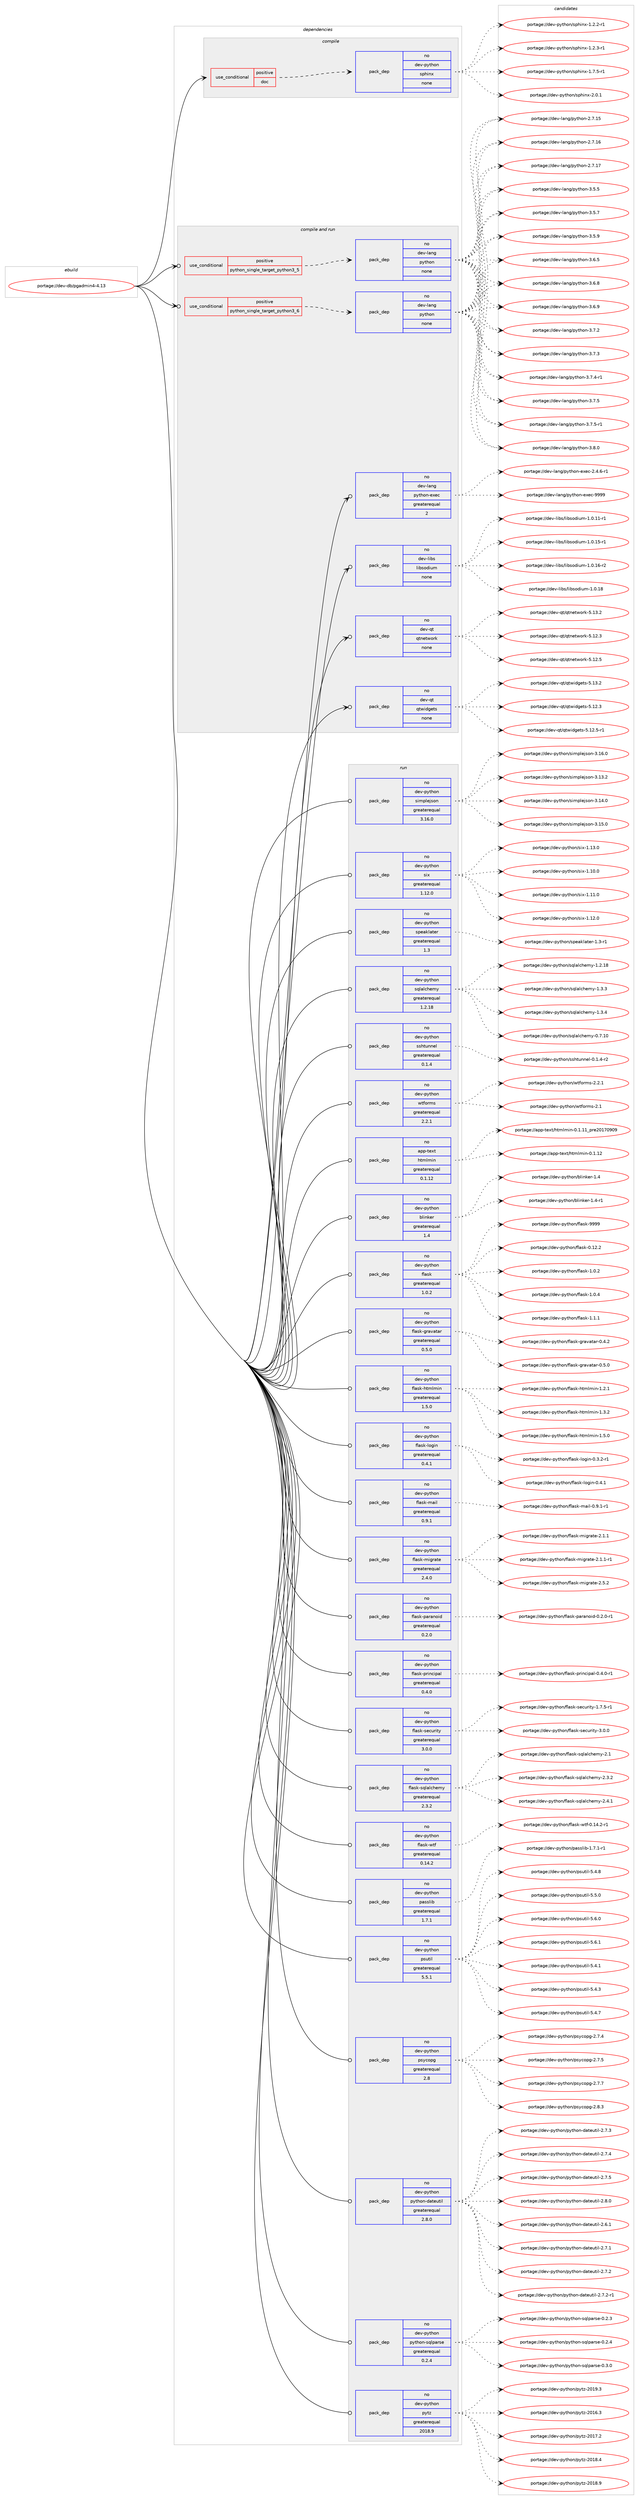 digraph prolog {

# *************
# Graph options
# *************

newrank=true;
concentrate=true;
compound=true;
graph [rankdir=LR,fontname=Helvetica,fontsize=10,ranksep=1.5];#, ranksep=2.5, nodesep=0.2];
edge  [arrowhead=vee];
node  [fontname=Helvetica,fontsize=10];

# **********
# The ebuild
# **********

subgraph cluster_leftcol {
color=gray;
rank=same;
label=<<i>ebuild</i>>;
id [label="portage://dev-db/pgadmin4-4.13", color=red, width=4, href="../dev-db/pgadmin4-4.13.svg"];
}

# ****************
# The dependencies
# ****************

subgraph cluster_midcol {
color=gray;
label=<<i>dependencies</i>>;
subgraph cluster_compile {
fillcolor="#eeeeee";
style=filled;
label=<<i>compile</i>>;
subgraph cond12739 {
dependency56355 [label=<<TABLE BORDER="0" CELLBORDER="1" CELLSPACING="0" CELLPADDING="4"><TR><TD ROWSPAN="3" CELLPADDING="10">use_conditional</TD></TR><TR><TD>positive</TD></TR><TR><TD>doc</TD></TR></TABLE>>, shape=none, color=red];
subgraph pack42358 {
dependency56356 [label=<<TABLE BORDER="0" CELLBORDER="1" CELLSPACING="0" CELLPADDING="4" WIDTH="220"><TR><TD ROWSPAN="6" CELLPADDING="30">pack_dep</TD></TR><TR><TD WIDTH="110">no</TD></TR><TR><TD>dev-python</TD></TR><TR><TD>sphinx</TD></TR><TR><TD>none</TD></TR><TR><TD></TD></TR></TABLE>>, shape=none, color=blue];
}
dependency56355:e -> dependency56356:w [weight=20,style="dashed",arrowhead="vee"];
}
id:e -> dependency56355:w [weight=20,style="solid",arrowhead="vee"];
}
subgraph cluster_compileandrun {
fillcolor="#eeeeee";
style=filled;
label=<<i>compile and run</i>>;
subgraph cond12740 {
dependency56357 [label=<<TABLE BORDER="0" CELLBORDER="1" CELLSPACING="0" CELLPADDING="4"><TR><TD ROWSPAN="3" CELLPADDING="10">use_conditional</TD></TR><TR><TD>positive</TD></TR><TR><TD>python_single_target_python3_5</TD></TR></TABLE>>, shape=none, color=red];
subgraph pack42359 {
dependency56358 [label=<<TABLE BORDER="0" CELLBORDER="1" CELLSPACING="0" CELLPADDING="4" WIDTH="220"><TR><TD ROWSPAN="6" CELLPADDING="30">pack_dep</TD></TR><TR><TD WIDTH="110">no</TD></TR><TR><TD>dev-lang</TD></TR><TR><TD>python</TD></TR><TR><TD>none</TD></TR><TR><TD></TD></TR></TABLE>>, shape=none, color=blue];
}
dependency56357:e -> dependency56358:w [weight=20,style="dashed",arrowhead="vee"];
}
id:e -> dependency56357:w [weight=20,style="solid",arrowhead="odotvee"];
subgraph cond12741 {
dependency56359 [label=<<TABLE BORDER="0" CELLBORDER="1" CELLSPACING="0" CELLPADDING="4"><TR><TD ROWSPAN="3" CELLPADDING="10">use_conditional</TD></TR><TR><TD>positive</TD></TR><TR><TD>python_single_target_python3_6</TD></TR></TABLE>>, shape=none, color=red];
subgraph pack42360 {
dependency56360 [label=<<TABLE BORDER="0" CELLBORDER="1" CELLSPACING="0" CELLPADDING="4" WIDTH="220"><TR><TD ROWSPAN="6" CELLPADDING="30">pack_dep</TD></TR><TR><TD WIDTH="110">no</TD></TR><TR><TD>dev-lang</TD></TR><TR><TD>python</TD></TR><TR><TD>none</TD></TR><TR><TD></TD></TR></TABLE>>, shape=none, color=blue];
}
dependency56359:e -> dependency56360:w [weight=20,style="dashed",arrowhead="vee"];
}
id:e -> dependency56359:w [weight=20,style="solid",arrowhead="odotvee"];
subgraph pack42361 {
dependency56361 [label=<<TABLE BORDER="0" CELLBORDER="1" CELLSPACING="0" CELLPADDING="4" WIDTH="220"><TR><TD ROWSPAN="6" CELLPADDING="30">pack_dep</TD></TR><TR><TD WIDTH="110">no</TD></TR><TR><TD>dev-lang</TD></TR><TR><TD>python-exec</TD></TR><TR><TD>greaterequal</TD></TR><TR><TD>2</TD></TR></TABLE>>, shape=none, color=blue];
}
id:e -> dependency56361:w [weight=20,style="solid",arrowhead="odotvee"];
subgraph pack42362 {
dependency56362 [label=<<TABLE BORDER="0" CELLBORDER="1" CELLSPACING="0" CELLPADDING="4" WIDTH="220"><TR><TD ROWSPAN="6" CELLPADDING="30">pack_dep</TD></TR><TR><TD WIDTH="110">no</TD></TR><TR><TD>dev-libs</TD></TR><TR><TD>libsodium</TD></TR><TR><TD>none</TD></TR><TR><TD></TD></TR></TABLE>>, shape=none, color=blue];
}
id:e -> dependency56362:w [weight=20,style="solid",arrowhead="odotvee"];
subgraph pack42363 {
dependency56363 [label=<<TABLE BORDER="0" CELLBORDER="1" CELLSPACING="0" CELLPADDING="4" WIDTH="220"><TR><TD ROWSPAN="6" CELLPADDING="30">pack_dep</TD></TR><TR><TD WIDTH="110">no</TD></TR><TR><TD>dev-qt</TD></TR><TR><TD>qtnetwork</TD></TR><TR><TD>none</TD></TR><TR><TD></TD></TR></TABLE>>, shape=none, color=blue];
}
id:e -> dependency56363:w [weight=20,style="solid",arrowhead="odotvee"];
subgraph pack42364 {
dependency56364 [label=<<TABLE BORDER="0" CELLBORDER="1" CELLSPACING="0" CELLPADDING="4" WIDTH="220"><TR><TD ROWSPAN="6" CELLPADDING="30">pack_dep</TD></TR><TR><TD WIDTH="110">no</TD></TR><TR><TD>dev-qt</TD></TR><TR><TD>qtwidgets</TD></TR><TR><TD>none</TD></TR><TR><TD></TD></TR></TABLE>>, shape=none, color=blue];
}
id:e -> dependency56364:w [weight=20,style="solid",arrowhead="odotvee"];
}
subgraph cluster_run {
fillcolor="#eeeeee";
style=filled;
label=<<i>run</i>>;
subgraph pack42365 {
dependency56365 [label=<<TABLE BORDER="0" CELLBORDER="1" CELLSPACING="0" CELLPADDING="4" WIDTH="220"><TR><TD ROWSPAN="6" CELLPADDING="30">pack_dep</TD></TR><TR><TD WIDTH="110">no</TD></TR><TR><TD>app-text</TD></TR><TR><TD>htmlmin</TD></TR><TR><TD>greaterequal</TD></TR><TR><TD>0.1.12</TD></TR></TABLE>>, shape=none, color=blue];
}
id:e -> dependency56365:w [weight=20,style="solid",arrowhead="odot"];
subgraph pack42366 {
dependency56366 [label=<<TABLE BORDER="0" CELLBORDER="1" CELLSPACING="0" CELLPADDING="4" WIDTH="220"><TR><TD ROWSPAN="6" CELLPADDING="30">pack_dep</TD></TR><TR><TD WIDTH="110">no</TD></TR><TR><TD>dev-python</TD></TR><TR><TD>blinker</TD></TR><TR><TD>greaterequal</TD></TR><TR><TD>1.4</TD></TR></TABLE>>, shape=none, color=blue];
}
id:e -> dependency56366:w [weight=20,style="solid",arrowhead="odot"];
subgraph pack42367 {
dependency56367 [label=<<TABLE BORDER="0" CELLBORDER="1" CELLSPACING="0" CELLPADDING="4" WIDTH="220"><TR><TD ROWSPAN="6" CELLPADDING="30">pack_dep</TD></TR><TR><TD WIDTH="110">no</TD></TR><TR><TD>dev-python</TD></TR><TR><TD>flask</TD></TR><TR><TD>greaterequal</TD></TR><TR><TD>1.0.2</TD></TR></TABLE>>, shape=none, color=blue];
}
id:e -> dependency56367:w [weight=20,style="solid",arrowhead="odot"];
subgraph pack42368 {
dependency56368 [label=<<TABLE BORDER="0" CELLBORDER="1" CELLSPACING="0" CELLPADDING="4" WIDTH="220"><TR><TD ROWSPAN="6" CELLPADDING="30">pack_dep</TD></TR><TR><TD WIDTH="110">no</TD></TR><TR><TD>dev-python</TD></TR><TR><TD>flask-gravatar</TD></TR><TR><TD>greaterequal</TD></TR><TR><TD>0.5.0</TD></TR></TABLE>>, shape=none, color=blue];
}
id:e -> dependency56368:w [weight=20,style="solid",arrowhead="odot"];
subgraph pack42369 {
dependency56369 [label=<<TABLE BORDER="0" CELLBORDER="1" CELLSPACING="0" CELLPADDING="4" WIDTH="220"><TR><TD ROWSPAN="6" CELLPADDING="30">pack_dep</TD></TR><TR><TD WIDTH="110">no</TD></TR><TR><TD>dev-python</TD></TR><TR><TD>flask-htmlmin</TD></TR><TR><TD>greaterequal</TD></TR><TR><TD>1.5.0</TD></TR></TABLE>>, shape=none, color=blue];
}
id:e -> dependency56369:w [weight=20,style="solid",arrowhead="odot"];
subgraph pack42370 {
dependency56370 [label=<<TABLE BORDER="0" CELLBORDER="1" CELLSPACING="0" CELLPADDING="4" WIDTH="220"><TR><TD ROWSPAN="6" CELLPADDING="30">pack_dep</TD></TR><TR><TD WIDTH="110">no</TD></TR><TR><TD>dev-python</TD></TR><TR><TD>flask-login</TD></TR><TR><TD>greaterequal</TD></TR><TR><TD>0.4.1</TD></TR></TABLE>>, shape=none, color=blue];
}
id:e -> dependency56370:w [weight=20,style="solid",arrowhead="odot"];
subgraph pack42371 {
dependency56371 [label=<<TABLE BORDER="0" CELLBORDER="1" CELLSPACING="0" CELLPADDING="4" WIDTH="220"><TR><TD ROWSPAN="6" CELLPADDING="30">pack_dep</TD></TR><TR><TD WIDTH="110">no</TD></TR><TR><TD>dev-python</TD></TR><TR><TD>flask-mail</TD></TR><TR><TD>greaterequal</TD></TR><TR><TD>0.9.1</TD></TR></TABLE>>, shape=none, color=blue];
}
id:e -> dependency56371:w [weight=20,style="solid",arrowhead="odot"];
subgraph pack42372 {
dependency56372 [label=<<TABLE BORDER="0" CELLBORDER="1" CELLSPACING="0" CELLPADDING="4" WIDTH="220"><TR><TD ROWSPAN="6" CELLPADDING="30">pack_dep</TD></TR><TR><TD WIDTH="110">no</TD></TR><TR><TD>dev-python</TD></TR><TR><TD>flask-migrate</TD></TR><TR><TD>greaterequal</TD></TR><TR><TD>2.4.0</TD></TR></TABLE>>, shape=none, color=blue];
}
id:e -> dependency56372:w [weight=20,style="solid",arrowhead="odot"];
subgraph pack42373 {
dependency56373 [label=<<TABLE BORDER="0" CELLBORDER="1" CELLSPACING="0" CELLPADDING="4" WIDTH="220"><TR><TD ROWSPAN="6" CELLPADDING="30">pack_dep</TD></TR><TR><TD WIDTH="110">no</TD></TR><TR><TD>dev-python</TD></TR><TR><TD>flask-paranoid</TD></TR><TR><TD>greaterequal</TD></TR><TR><TD>0.2.0</TD></TR></TABLE>>, shape=none, color=blue];
}
id:e -> dependency56373:w [weight=20,style="solid",arrowhead="odot"];
subgraph pack42374 {
dependency56374 [label=<<TABLE BORDER="0" CELLBORDER="1" CELLSPACING="0" CELLPADDING="4" WIDTH="220"><TR><TD ROWSPAN="6" CELLPADDING="30">pack_dep</TD></TR><TR><TD WIDTH="110">no</TD></TR><TR><TD>dev-python</TD></TR><TR><TD>flask-principal</TD></TR><TR><TD>greaterequal</TD></TR><TR><TD>0.4.0</TD></TR></TABLE>>, shape=none, color=blue];
}
id:e -> dependency56374:w [weight=20,style="solid",arrowhead="odot"];
subgraph pack42375 {
dependency56375 [label=<<TABLE BORDER="0" CELLBORDER="1" CELLSPACING="0" CELLPADDING="4" WIDTH="220"><TR><TD ROWSPAN="6" CELLPADDING="30">pack_dep</TD></TR><TR><TD WIDTH="110">no</TD></TR><TR><TD>dev-python</TD></TR><TR><TD>flask-security</TD></TR><TR><TD>greaterequal</TD></TR><TR><TD>3.0.0</TD></TR></TABLE>>, shape=none, color=blue];
}
id:e -> dependency56375:w [weight=20,style="solid",arrowhead="odot"];
subgraph pack42376 {
dependency56376 [label=<<TABLE BORDER="0" CELLBORDER="1" CELLSPACING="0" CELLPADDING="4" WIDTH="220"><TR><TD ROWSPAN="6" CELLPADDING="30">pack_dep</TD></TR><TR><TD WIDTH="110">no</TD></TR><TR><TD>dev-python</TD></TR><TR><TD>flask-sqlalchemy</TD></TR><TR><TD>greaterequal</TD></TR><TR><TD>2.3.2</TD></TR></TABLE>>, shape=none, color=blue];
}
id:e -> dependency56376:w [weight=20,style="solid",arrowhead="odot"];
subgraph pack42377 {
dependency56377 [label=<<TABLE BORDER="0" CELLBORDER="1" CELLSPACING="0" CELLPADDING="4" WIDTH="220"><TR><TD ROWSPAN="6" CELLPADDING="30">pack_dep</TD></TR><TR><TD WIDTH="110">no</TD></TR><TR><TD>dev-python</TD></TR><TR><TD>flask-wtf</TD></TR><TR><TD>greaterequal</TD></TR><TR><TD>0.14.2</TD></TR></TABLE>>, shape=none, color=blue];
}
id:e -> dependency56377:w [weight=20,style="solid",arrowhead="odot"];
subgraph pack42378 {
dependency56378 [label=<<TABLE BORDER="0" CELLBORDER="1" CELLSPACING="0" CELLPADDING="4" WIDTH="220"><TR><TD ROWSPAN="6" CELLPADDING="30">pack_dep</TD></TR><TR><TD WIDTH="110">no</TD></TR><TR><TD>dev-python</TD></TR><TR><TD>passlib</TD></TR><TR><TD>greaterequal</TD></TR><TR><TD>1.7.1</TD></TR></TABLE>>, shape=none, color=blue];
}
id:e -> dependency56378:w [weight=20,style="solid",arrowhead="odot"];
subgraph pack42379 {
dependency56379 [label=<<TABLE BORDER="0" CELLBORDER="1" CELLSPACING="0" CELLPADDING="4" WIDTH="220"><TR><TD ROWSPAN="6" CELLPADDING="30">pack_dep</TD></TR><TR><TD WIDTH="110">no</TD></TR><TR><TD>dev-python</TD></TR><TR><TD>psutil</TD></TR><TR><TD>greaterequal</TD></TR><TR><TD>5.5.1</TD></TR></TABLE>>, shape=none, color=blue];
}
id:e -> dependency56379:w [weight=20,style="solid",arrowhead="odot"];
subgraph pack42380 {
dependency56380 [label=<<TABLE BORDER="0" CELLBORDER="1" CELLSPACING="0" CELLPADDING="4" WIDTH="220"><TR><TD ROWSPAN="6" CELLPADDING="30">pack_dep</TD></TR><TR><TD WIDTH="110">no</TD></TR><TR><TD>dev-python</TD></TR><TR><TD>psycopg</TD></TR><TR><TD>greaterequal</TD></TR><TR><TD>2.8</TD></TR></TABLE>>, shape=none, color=blue];
}
id:e -> dependency56380:w [weight=20,style="solid",arrowhead="odot"];
subgraph pack42381 {
dependency56381 [label=<<TABLE BORDER="0" CELLBORDER="1" CELLSPACING="0" CELLPADDING="4" WIDTH="220"><TR><TD ROWSPAN="6" CELLPADDING="30">pack_dep</TD></TR><TR><TD WIDTH="110">no</TD></TR><TR><TD>dev-python</TD></TR><TR><TD>python-dateutil</TD></TR><TR><TD>greaterequal</TD></TR><TR><TD>2.8.0</TD></TR></TABLE>>, shape=none, color=blue];
}
id:e -> dependency56381:w [weight=20,style="solid",arrowhead="odot"];
subgraph pack42382 {
dependency56382 [label=<<TABLE BORDER="0" CELLBORDER="1" CELLSPACING="0" CELLPADDING="4" WIDTH="220"><TR><TD ROWSPAN="6" CELLPADDING="30">pack_dep</TD></TR><TR><TD WIDTH="110">no</TD></TR><TR><TD>dev-python</TD></TR><TR><TD>python-sqlparse</TD></TR><TR><TD>greaterequal</TD></TR><TR><TD>0.2.4</TD></TR></TABLE>>, shape=none, color=blue];
}
id:e -> dependency56382:w [weight=20,style="solid",arrowhead="odot"];
subgraph pack42383 {
dependency56383 [label=<<TABLE BORDER="0" CELLBORDER="1" CELLSPACING="0" CELLPADDING="4" WIDTH="220"><TR><TD ROWSPAN="6" CELLPADDING="30">pack_dep</TD></TR><TR><TD WIDTH="110">no</TD></TR><TR><TD>dev-python</TD></TR><TR><TD>pytz</TD></TR><TR><TD>greaterequal</TD></TR><TR><TD>2018.9</TD></TR></TABLE>>, shape=none, color=blue];
}
id:e -> dependency56383:w [weight=20,style="solid",arrowhead="odot"];
subgraph pack42384 {
dependency56384 [label=<<TABLE BORDER="0" CELLBORDER="1" CELLSPACING="0" CELLPADDING="4" WIDTH="220"><TR><TD ROWSPAN="6" CELLPADDING="30">pack_dep</TD></TR><TR><TD WIDTH="110">no</TD></TR><TR><TD>dev-python</TD></TR><TR><TD>simplejson</TD></TR><TR><TD>greaterequal</TD></TR><TR><TD>3.16.0</TD></TR></TABLE>>, shape=none, color=blue];
}
id:e -> dependency56384:w [weight=20,style="solid",arrowhead="odot"];
subgraph pack42385 {
dependency56385 [label=<<TABLE BORDER="0" CELLBORDER="1" CELLSPACING="0" CELLPADDING="4" WIDTH="220"><TR><TD ROWSPAN="6" CELLPADDING="30">pack_dep</TD></TR><TR><TD WIDTH="110">no</TD></TR><TR><TD>dev-python</TD></TR><TR><TD>six</TD></TR><TR><TD>greaterequal</TD></TR><TR><TD>1.12.0</TD></TR></TABLE>>, shape=none, color=blue];
}
id:e -> dependency56385:w [weight=20,style="solid",arrowhead="odot"];
subgraph pack42386 {
dependency56386 [label=<<TABLE BORDER="0" CELLBORDER="1" CELLSPACING="0" CELLPADDING="4" WIDTH="220"><TR><TD ROWSPAN="6" CELLPADDING="30">pack_dep</TD></TR><TR><TD WIDTH="110">no</TD></TR><TR><TD>dev-python</TD></TR><TR><TD>speaklater</TD></TR><TR><TD>greaterequal</TD></TR><TR><TD>1.3</TD></TR></TABLE>>, shape=none, color=blue];
}
id:e -> dependency56386:w [weight=20,style="solid",arrowhead="odot"];
subgraph pack42387 {
dependency56387 [label=<<TABLE BORDER="0" CELLBORDER="1" CELLSPACING="0" CELLPADDING="4" WIDTH="220"><TR><TD ROWSPAN="6" CELLPADDING="30">pack_dep</TD></TR><TR><TD WIDTH="110">no</TD></TR><TR><TD>dev-python</TD></TR><TR><TD>sqlalchemy</TD></TR><TR><TD>greaterequal</TD></TR><TR><TD>1.2.18</TD></TR></TABLE>>, shape=none, color=blue];
}
id:e -> dependency56387:w [weight=20,style="solid",arrowhead="odot"];
subgraph pack42388 {
dependency56388 [label=<<TABLE BORDER="0" CELLBORDER="1" CELLSPACING="0" CELLPADDING="4" WIDTH="220"><TR><TD ROWSPAN="6" CELLPADDING="30">pack_dep</TD></TR><TR><TD WIDTH="110">no</TD></TR><TR><TD>dev-python</TD></TR><TR><TD>sshtunnel</TD></TR><TR><TD>greaterequal</TD></TR><TR><TD>0.1.4</TD></TR></TABLE>>, shape=none, color=blue];
}
id:e -> dependency56388:w [weight=20,style="solid",arrowhead="odot"];
subgraph pack42389 {
dependency56389 [label=<<TABLE BORDER="0" CELLBORDER="1" CELLSPACING="0" CELLPADDING="4" WIDTH="220"><TR><TD ROWSPAN="6" CELLPADDING="30">pack_dep</TD></TR><TR><TD WIDTH="110">no</TD></TR><TR><TD>dev-python</TD></TR><TR><TD>wtforms</TD></TR><TR><TD>greaterequal</TD></TR><TR><TD>2.2.1</TD></TR></TABLE>>, shape=none, color=blue];
}
id:e -> dependency56389:w [weight=20,style="solid",arrowhead="odot"];
}
}

# **************
# The candidates
# **************

subgraph cluster_choices {
rank=same;
color=gray;
label=<<i>candidates</i>>;

subgraph choice42358 {
color=black;
nodesep=1;
choiceportage10010111845112121116104111110471151121041051101204549465046504511449 [label="portage://dev-python/sphinx-1.2.2-r1", color=red, width=4,href="../dev-python/sphinx-1.2.2-r1.svg"];
choiceportage10010111845112121116104111110471151121041051101204549465046514511449 [label="portage://dev-python/sphinx-1.2.3-r1", color=red, width=4,href="../dev-python/sphinx-1.2.3-r1.svg"];
choiceportage10010111845112121116104111110471151121041051101204549465546534511449 [label="portage://dev-python/sphinx-1.7.5-r1", color=red, width=4,href="../dev-python/sphinx-1.7.5-r1.svg"];
choiceportage1001011184511212111610411111047115112104105110120455046484649 [label="portage://dev-python/sphinx-2.0.1", color=red, width=4,href="../dev-python/sphinx-2.0.1.svg"];
dependency56356:e -> choiceportage10010111845112121116104111110471151121041051101204549465046504511449:w [style=dotted,weight="100"];
dependency56356:e -> choiceportage10010111845112121116104111110471151121041051101204549465046514511449:w [style=dotted,weight="100"];
dependency56356:e -> choiceportage10010111845112121116104111110471151121041051101204549465546534511449:w [style=dotted,weight="100"];
dependency56356:e -> choiceportage1001011184511212111610411111047115112104105110120455046484649:w [style=dotted,weight="100"];
}
subgraph choice42359 {
color=black;
nodesep=1;
choiceportage10010111845108971101034711212111610411111045504655464953 [label="portage://dev-lang/python-2.7.15", color=red, width=4,href="../dev-lang/python-2.7.15.svg"];
choiceportage10010111845108971101034711212111610411111045504655464954 [label="portage://dev-lang/python-2.7.16", color=red, width=4,href="../dev-lang/python-2.7.16.svg"];
choiceportage10010111845108971101034711212111610411111045504655464955 [label="portage://dev-lang/python-2.7.17", color=red, width=4,href="../dev-lang/python-2.7.17.svg"];
choiceportage100101118451089711010347112121116104111110455146534653 [label="portage://dev-lang/python-3.5.5", color=red, width=4,href="../dev-lang/python-3.5.5.svg"];
choiceportage100101118451089711010347112121116104111110455146534655 [label="portage://dev-lang/python-3.5.7", color=red, width=4,href="../dev-lang/python-3.5.7.svg"];
choiceportage100101118451089711010347112121116104111110455146534657 [label="portage://dev-lang/python-3.5.9", color=red, width=4,href="../dev-lang/python-3.5.9.svg"];
choiceportage100101118451089711010347112121116104111110455146544653 [label="portage://dev-lang/python-3.6.5", color=red, width=4,href="../dev-lang/python-3.6.5.svg"];
choiceportage100101118451089711010347112121116104111110455146544656 [label="portage://dev-lang/python-3.6.8", color=red, width=4,href="../dev-lang/python-3.6.8.svg"];
choiceportage100101118451089711010347112121116104111110455146544657 [label="portage://dev-lang/python-3.6.9", color=red, width=4,href="../dev-lang/python-3.6.9.svg"];
choiceportage100101118451089711010347112121116104111110455146554650 [label="portage://dev-lang/python-3.7.2", color=red, width=4,href="../dev-lang/python-3.7.2.svg"];
choiceportage100101118451089711010347112121116104111110455146554651 [label="portage://dev-lang/python-3.7.3", color=red, width=4,href="../dev-lang/python-3.7.3.svg"];
choiceportage1001011184510897110103471121211161041111104551465546524511449 [label="portage://dev-lang/python-3.7.4-r1", color=red, width=4,href="../dev-lang/python-3.7.4-r1.svg"];
choiceportage100101118451089711010347112121116104111110455146554653 [label="portage://dev-lang/python-3.7.5", color=red, width=4,href="../dev-lang/python-3.7.5.svg"];
choiceportage1001011184510897110103471121211161041111104551465546534511449 [label="portage://dev-lang/python-3.7.5-r1", color=red, width=4,href="../dev-lang/python-3.7.5-r1.svg"];
choiceportage100101118451089711010347112121116104111110455146564648 [label="portage://dev-lang/python-3.8.0", color=red, width=4,href="../dev-lang/python-3.8.0.svg"];
dependency56358:e -> choiceportage10010111845108971101034711212111610411111045504655464953:w [style=dotted,weight="100"];
dependency56358:e -> choiceportage10010111845108971101034711212111610411111045504655464954:w [style=dotted,weight="100"];
dependency56358:e -> choiceportage10010111845108971101034711212111610411111045504655464955:w [style=dotted,weight="100"];
dependency56358:e -> choiceportage100101118451089711010347112121116104111110455146534653:w [style=dotted,weight="100"];
dependency56358:e -> choiceportage100101118451089711010347112121116104111110455146534655:w [style=dotted,weight="100"];
dependency56358:e -> choiceportage100101118451089711010347112121116104111110455146534657:w [style=dotted,weight="100"];
dependency56358:e -> choiceportage100101118451089711010347112121116104111110455146544653:w [style=dotted,weight="100"];
dependency56358:e -> choiceportage100101118451089711010347112121116104111110455146544656:w [style=dotted,weight="100"];
dependency56358:e -> choiceportage100101118451089711010347112121116104111110455146544657:w [style=dotted,weight="100"];
dependency56358:e -> choiceportage100101118451089711010347112121116104111110455146554650:w [style=dotted,weight="100"];
dependency56358:e -> choiceportage100101118451089711010347112121116104111110455146554651:w [style=dotted,weight="100"];
dependency56358:e -> choiceportage1001011184510897110103471121211161041111104551465546524511449:w [style=dotted,weight="100"];
dependency56358:e -> choiceportage100101118451089711010347112121116104111110455146554653:w [style=dotted,weight="100"];
dependency56358:e -> choiceportage1001011184510897110103471121211161041111104551465546534511449:w [style=dotted,weight="100"];
dependency56358:e -> choiceportage100101118451089711010347112121116104111110455146564648:w [style=dotted,weight="100"];
}
subgraph choice42360 {
color=black;
nodesep=1;
choiceportage10010111845108971101034711212111610411111045504655464953 [label="portage://dev-lang/python-2.7.15", color=red, width=4,href="../dev-lang/python-2.7.15.svg"];
choiceportage10010111845108971101034711212111610411111045504655464954 [label="portage://dev-lang/python-2.7.16", color=red, width=4,href="../dev-lang/python-2.7.16.svg"];
choiceportage10010111845108971101034711212111610411111045504655464955 [label="portage://dev-lang/python-2.7.17", color=red, width=4,href="../dev-lang/python-2.7.17.svg"];
choiceportage100101118451089711010347112121116104111110455146534653 [label="portage://dev-lang/python-3.5.5", color=red, width=4,href="../dev-lang/python-3.5.5.svg"];
choiceportage100101118451089711010347112121116104111110455146534655 [label="portage://dev-lang/python-3.5.7", color=red, width=4,href="../dev-lang/python-3.5.7.svg"];
choiceportage100101118451089711010347112121116104111110455146534657 [label="portage://dev-lang/python-3.5.9", color=red, width=4,href="../dev-lang/python-3.5.9.svg"];
choiceportage100101118451089711010347112121116104111110455146544653 [label="portage://dev-lang/python-3.6.5", color=red, width=4,href="../dev-lang/python-3.6.5.svg"];
choiceportage100101118451089711010347112121116104111110455146544656 [label="portage://dev-lang/python-3.6.8", color=red, width=4,href="../dev-lang/python-3.6.8.svg"];
choiceportage100101118451089711010347112121116104111110455146544657 [label="portage://dev-lang/python-3.6.9", color=red, width=4,href="../dev-lang/python-3.6.9.svg"];
choiceportage100101118451089711010347112121116104111110455146554650 [label="portage://dev-lang/python-3.7.2", color=red, width=4,href="../dev-lang/python-3.7.2.svg"];
choiceportage100101118451089711010347112121116104111110455146554651 [label="portage://dev-lang/python-3.7.3", color=red, width=4,href="../dev-lang/python-3.7.3.svg"];
choiceportage1001011184510897110103471121211161041111104551465546524511449 [label="portage://dev-lang/python-3.7.4-r1", color=red, width=4,href="../dev-lang/python-3.7.4-r1.svg"];
choiceportage100101118451089711010347112121116104111110455146554653 [label="portage://dev-lang/python-3.7.5", color=red, width=4,href="../dev-lang/python-3.7.5.svg"];
choiceportage1001011184510897110103471121211161041111104551465546534511449 [label="portage://dev-lang/python-3.7.5-r1", color=red, width=4,href="../dev-lang/python-3.7.5-r1.svg"];
choiceportage100101118451089711010347112121116104111110455146564648 [label="portage://dev-lang/python-3.8.0", color=red, width=4,href="../dev-lang/python-3.8.0.svg"];
dependency56360:e -> choiceportage10010111845108971101034711212111610411111045504655464953:w [style=dotted,weight="100"];
dependency56360:e -> choiceportage10010111845108971101034711212111610411111045504655464954:w [style=dotted,weight="100"];
dependency56360:e -> choiceportage10010111845108971101034711212111610411111045504655464955:w [style=dotted,weight="100"];
dependency56360:e -> choiceportage100101118451089711010347112121116104111110455146534653:w [style=dotted,weight="100"];
dependency56360:e -> choiceportage100101118451089711010347112121116104111110455146534655:w [style=dotted,weight="100"];
dependency56360:e -> choiceportage100101118451089711010347112121116104111110455146534657:w [style=dotted,weight="100"];
dependency56360:e -> choiceportage100101118451089711010347112121116104111110455146544653:w [style=dotted,weight="100"];
dependency56360:e -> choiceportage100101118451089711010347112121116104111110455146544656:w [style=dotted,weight="100"];
dependency56360:e -> choiceportage100101118451089711010347112121116104111110455146544657:w [style=dotted,weight="100"];
dependency56360:e -> choiceportage100101118451089711010347112121116104111110455146554650:w [style=dotted,weight="100"];
dependency56360:e -> choiceportage100101118451089711010347112121116104111110455146554651:w [style=dotted,weight="100"];
dependency56360:e -> choiceportage1001011184510897110103471121211161041111104551465546524511449:w [style=dotted,weight="100"];
dependency56360:e -> choiceportage100101118451089711010347112121116104111110455146554653:w [style=dotted,weight="100"];
dependency56360:e -> choiceportage1001011184510897110103471121211161041111104551465546534511449:w [style=dotted,weight="100"];
dependency56360:e -> choiceportage100101118451089711010347112121116104111110455146564648:w [style=dotted,weight="100"];
}
subgraph choice42361 {
color=black;
nodesep=1;
choiceportage10010111845108971101034711212111610411111045101120101994550465246544511449 [label="portage://dev-lang/python-exec-2.4.6-r1", color=red, width=4,href="../dev-lang/python-exec-2.4.6-r1.svg"];
choiceportage10010111845108971101034711212111610411111045101120101994557575757 [label="portage://dev-lang/python-exec-9999", color=red, width=4,href="../dev-lang/python-exec-9999.svg"];
dependency56361:e -> choiceportage10010111845108971101034711212111610411111045101120101994550465246544511449:w [style=dotted,weight="100"];
dependency56361:e -> choiceportage10010111845108971101034711212111610411111045101120101994557575757:w [style=dotted,weight="100"];
}
subgraph choice42362 {
color=black;
nodesep=1;
choiceportage10010111845108105981154710810598115111100105117109454946484649494511449 [label="portage://dev-libs/libsodium-1.0.11-r1", color=red, width=4,href="../dev-libs/libsodium-1.0.11-r1.svg"];
choiceportage10010111845108105981154710810598115111100105117109454946484649534511449 [label="portage://dev-libs/libsodium-1.0.15-r1", color=red, width=4,href="../dev-libs/libsodium-1.0.15-r1.svg"];
choiceportage10010111845108105981154710810598115111100105117109454946484649544511450 [label="portage://dev-libs/libsodium-1.0.16-r2", color=red, width=4,href="../dev-libs/libsodium-1.0.16-r2.svg"];
choiceportage1001011184510810598115471081059811511110010511710945494648464956 [label="portage://dev-libs/libsodium-1.0.18", color=red, width=4,href="../dev-libs/libsodium-1.0.18.svg"];
dependency56362:e -> choiceportage10010111845108105981154710810598115111100105117109454946484649494511449:w [style=dotted,weight="100"];
dependency56362:e -> choiceportage10010111845108105981154710810598115111100105117109454946484649534511449:w [style=dotted,weight="100"];
dependency56362:e -> choiceportage10010111845108105981154710810598115111100105117109454946484649544511450:w [style=dotted,weight="100"];
dependency56362:e -> choiceportage1001011184510810598115471081059811511110010511710945494648464956:w [style=dotted,weight="100"];
}
subgraph choice42363 {
color=black;
nodesep=1;
choiceportage100101118451131164711311611010111611911111410745534649504651 [label="portage://dev-qt/qtnetwork-5.12.3", color=red, width=4,href="../dev-qt/qtnetwork-5.12.3.svg"];
choiceportage100101118451131164711311611010111611911111410745534649504653 [label="portage://dev-qt/qtnetwork-5.12.5", color=red, width=4,href="../dev-qt/qtnetwork-5.12.5.svg"];
choiceportage100101118451131164711311611010111611911111410745534649514650 [label="portage://dev-qt/qtnetwork-5.13.2", color=red, width=4,href="../dev-qt/qtnetwork-5.13.2.svg"];
dependency56363:e -> choiceportage100101118451131164711311611010111611911111410745534649504651:w [style=dotted,weight="100"];
dependency56363:e -> choiceportage100101118451131164711311611010111611911111410745534649504653:w [style=dotted,weight="100"];
dependency56363:e -> choiceportage100101118451131164711311611010111611911111410745534649514650:w [style=dotted,weight="100"];
}
subgraph choice42364 {
color=black;
nodesep=1;
choiceportage100101118451131164711311611910510010310111611545534649504651 [label="portage://dev-qt/qtwidgets-5.12.3", color=red, width=4,href="../dev-qt/qtwidgets-5.12.3.svg"];
choiceportage1001011184511311647113116119105100103101116115455346495046534511449 [label="portage://dev-qt/qtwidgets-5.12.5-r1", color=red, width=4,href="../dev-qt/qtwidgets-5.12.5-r1.svg"];
choiceportage100101118451131164711311611910510010310111611545534649514650 [label="portage://dev-qt/qtwidgets-5.13.2", color=red, width=4,href="../dev-qt/qtwidgets-5.13.2.svg"];
dependency56364:e -> choiceportage100101118451131164711311611910510010310111611545534649504651:w [style=dotted,weight="100"];
dependency56364:e -> choiceportage1001011184511311647113116119105100103101116115455346495046534511449:w [style=dotted,weight="100"];
dependency56364:e -> choiceportage100101118451131164711311611910510010310111611545534649514650:w [style=dotted,weight="100"];
}
subgraph choice42365 {
color=black;
nodesep=1;
choiceportage97112112451161011201164710411610910810910511045484649464949951121141015048495548574857 [label="portage://app-text/htmlmin-0.1.11_pre20170909", color=red, width=4,href="../app-text/htmlmin-0.1.11_pre20170909.svg"];
choiceportage97112112451161011201164710411610910810910511045484649464950 [label="portage://app-text/htmlmin-0.1.12", color=red, width=4,href="../app-text/htmlmin-0.1.12.svg"];
dependency56365:e -> choiceportage97112112451161011201164710411610910810910511045484649464949951121141015048495548574857:w [style=dotted,weight="100"];
dependency56365:e -> choiceportage97112112451161011201164710411610910810910511045484649464950:w [style=dotted,weight="100"];
}
subgraph choice42366 {
color=black;
nodesep=1;
choiceportage10010111845112121116104111110479810810511010710111445494652 [label="portage://dev-python/blinker-1.4", color=red, width=4,href="../dev-python/blinker-1.4.svg"];
choiceportage100101118451121211161041111104798108105110107101114454946524511449 [label="portage://dev-python/blinker-1.4-r1", color=red, width=4,href="../dev-python/blinker-1.4-r1.svg"];
dependency56366:e -> choiceportage10010111845112121116104111110479810810511010710111445494652:w [style=dotted,weight="100"];
dependency56366:e -> choiceportage100101118451121211161041111104798108105110107101114454946524511449:w [style=dotted,weight="100"];
}
subgraph choice42367 {
color=black;
nodesep=1;
choiceportage10010111845112121116104111110471021089711510745484649504650 [label="portage://dev-python/flask-0.12.2", color=red, width=4,href="../dev-python/flask-0.12.2.svg"];
choiceportage100101118451121211161041111104710210897115107454946484650 [label="portage://dev-python/flask-1.0.2", color=red, width=4,href="../dev-python/flask-1.0.2.svg"];
choiceportage100101118451121211161041111104710210897115107454946484652 [label="portage://dev-python/flask-1.0.4", color=red, width=4,href="../dev-python/flask-1.0.4.svg"];
choiceportage100101118451121211161041111104710210897115107454946494649 [label="portage://dev-python/flask-1.1.1", color=red, width=4,href="../dev-python/flask-1.1.1.svg"];
choiceportage1001011184511212111610411111047102108971151074557575757 [label="portage://dev-python/flask-9999", color=red, width=4,href="../dev-python/flask-9999.svg"];
dependency56367:e -> choiceportage10010111845112121116104111110471021089711510745484649504650:w [style=dotted,weight="100"];
dependency56367:e -> choiceportage100101118451121211161041111104710210897115107454946484650:w [style=dotted,weight="100"];
dependency56367:e -> choiceportage100101118451121211161041111104710210897115107454946484652:w [style=dotted,weight="100"];
dependency56367:e -> choiceportage100101118451121211161041111104710210897115107454946494649:w [style=dotted,weight="100"];
dependency56367:e -> choiceportage1001011184511212111610411111047102108971151074557575757:w [style=dotted,weight="100"];
}
subgraph choice42368 {
color=black;
nodesep=1;
choiceportage10010111845112121116104111110471021089711510745103114971189711697114454846524650 [label="portage://dev-python/flask-gravatar-0.4.2", color=red, width=4,href="../dev-python/flask-gravatar-0.4.2.svg"];
choiceportage10010111845112121116104111110471021089711510745103114971189711697114454846534648 [label="portage://dev-python/flask-gravatar-0.5.0", color=red, width=4,href="../dev-python/flask-gravatar-0.5.0.svg"];
dependency56368:e -> choiceportage10010111845112121116104111110471021089711510745103114971189711697114454846524650:w [style=dotted,weight="100"];
dependency56368:e -> choiceportage10010111845112121116104111110471021089711510745103114971189711697114454846534648:w [style=dotted,weight="100"];
}
subgraph choice42369 {
color=black;
nodesep=1;
choiceportage10010111845112121116104111110471021089711510745104116109108109105110454946504649 [label="portage://dev-python/flask-htmlmin-1.2.1", color=red, width=4,href="../dev-python/flask-htmlmin-1.2.1.svg"];
choiceportage10010111845112121116104111110471021089711510745104116109108109105110454946514650 [label="portage://dev-python/flask-htmlmin-1.3.2", color=red, width=4,href="../dev-python/flask-htmlmin-1.3.2.svg"];
choiceportage10010111845112121116104111110471021089711510745104116109108109105110454946534648 [label="portage://dev-python/flask-htmlmin-1.5.0", color=red, width=4,href="../dev-python/flask-htmlmin-1.5.0.svg"];
dependency56369:e -> choiceportage10010111845112121116104111110471021089711510745104116109108109105110454946504649:w [style=dotted,weight="100"];
dependency56369:e -> choiceportage10010111845112121116104111110471021089711510745104116109108109105110454946514650:w [style=dotted,weight="100"];
dependency56369:e -> choiceportage10010111845112121116104111110471021089711510745104116109108109105110454946534648:w [style=dotted,weight="100"];
}
subgraph choice42370 {
color=black;
nodesep=1;
choiceportage100101118451121211161041111104710210897115107451081111031051104548465146504511449 [label="portage://dev-python/flask-login-0.3.2-r1", color=red, width=4,href="../dev-python/flask-login-0.3.2-r1.svg"];
choiceportage10010111845112121116104111110471021089711510745108111103105110454846524649 [label="portage://dev-python/flask-login-0.4.1", color=red, width=4,href="../dev-python/flask-login-0.4.1.svg"];
dependency56370:e -> choiceportage100101118451121211161041111104710210897115107451081111031051104548465146504511449:w [style=dotted,weight="100"];
dependency56370:e -> choiceportage10010111845112121116104111110471021089711510745108111103105110454846524649:w [style=dotted,weight="100"];
}
subgraph choice42371 {
color=black;
nodesep=1;
choiceportage10010111845112121116104111110471021089711510745109971051084548465746494511449 [label="portage://dev-python/flask-mail-0.9.1-r1", color=red, width=4,href="../dev-python/flask-mail-0.9.1-r1.svg"];
dependency56371:e -> choiceportage10010111845112121116104111110471021089711510745109971051084548465746494511449:w [style=dotted,weight="100"];
}
subgraph choice42372 {
color=black;
nodesep=1;
choiceportage1001011184511212111610411111047102108971151074510910510311497116101455046494649 [label="portage://dev-python/flask-migrate-2.1.1", color=red, width=4,href="../dev-python/flask-migrate-2.1.1.svg"];
choiceportage10010111845112121116104111110471021089711510745109105103114971161014550464946494511449 [label="portage://dev-python/flask-migrate-2.1.1-r1", color=red, width=4,href="../dev-python/flask-migrate-2.1.1-r1.svg"];
choiceportage1001011184511212111610411111047102108971151074510910510311497116101455046534650 [label="portage://dev-python/flask-migrate-2.5.2", color=red, width=4,href="../dev-python/flask-migrate-2.5.2.svg"];
dependency56372:e -> choiceportage1001011184511212111610411111047102108971151074510910510311497116101455046494649:w [style=dotted,weight="100"];
dependency56372:e -> choiceportage10010111845112121116104111110471021089711510745109105103114971161014550464946494511449:w [style=dotted,weight="100"];
dependency56372:e -> choiceportage1001011184511212111610411111047102108971151074510910510311497116101455046534650:w [style=dotted,weight="100"];
}
subgraph choice42373 {
color=black;
nodesep=1;
choiceportage1001011184511212111610411111047102108971151074511297114971101111051004548465046484511449 [label="portage://dev-python/flask-paranoid-0.2.0-r1", color=red, width=4,href="../dev-python/flask-paranoid-0.2.0-r1.svg"];
dependency56373:e -> choiceportage1001011184511212111610411111047102108971151074511297114971101111051004548465046484511449:w [style=dotted,weight="100"];
}
subgraph choice42374 {
color=black;
nodesep=1;
choiceportage1001011184511212111610411111047102108971151074511211410511099105112971084548465246484511449 [label="portage://dev-python/flask-principal-0.4.0-r1", color=red, width=4,href="../dev-python/flask-principal-0.4.0-r1.svg"];
dependency56374:e -> choiceportage1001011184511212111610411111047102108971151074511211410511099105112971084548465246484511449:w [style=dotted,weight="100"];
}
subgraph choice42375 {
color=black;
nodesep=1;
choiceportage10010111845112121116104111110471021089711510745115101991171141051161214549465546534511449 [label="portage://dev-python/flask-security-1.7.5-r1", color=red, width=4,href="../dev-python/flask-security-1.7.5-r1.svg"];
choiceportage1001011184511212111610411111047102108971151074511510199117114105116121455146484648 [label="portage://dev-python/flask-security-3.0.0", color=red, width=4,href="../dev-python/flask-security-3.0.0.svg"];
dependency56375:e -> choiceportage10010111845112121116104111110471021089711510745115101991171141051161214549465546534511449:w [style=dotted,weight="100"];
dependency56375:e -> choiceportage1001011184511212111610411111047102108971151074511510199117114105116121455146484648:w [style=dotted,weight="100"];
}
subgraph choice42376 {
color=black;
nodesep=1;
choiceportage10010111845112121116104111110471021089711510745115113108971089910410110912145504649 [label="portage://dev-python/flask-sqlalchemy-2.1", color=red, width=4,href="../dev-python/flask-sqlalchemy-2.1.svg"];
choiceportage100101118451121211161041111104710210897115107451151131089710899104101109121455046514650 [label="portage://dev-python/flask-sqlalchemy-2.3.2", color=red, width=4,href="../dev-python/flask-sqlalchemy-2.3.2.svg"];
choiceportage100101118451121211161041111104710210897115107451151131089710899104101109121455046524649 [label="portage://dev-python/flask-sqlalchemy-2.4.1", color=red, width=4,href="../dev-python/flask-sqlalchemy-2.4.1.svg"];
dependency56376:e -> choiceportage10010111845112121116104111110471021089711510745115113108971089910410110912145504649:w [style=dotted,weight="100"];
dependency56376:e -> choiceportage100101118451121211161041111104710210897115107451151131089710899104101109121455046514650:w [style=dotted,weight="100"];
dependency56376:e -> choiceportage100101118451121211161041111104710210897115107451151131089710899104101109121455046524649:w [style=dotted,weight="100"];
}
subgraph choice42377 {
color=black;
nodesep=1;
choiceportage10010111845112121116104111110471021089711510745119116102454846495246504511449 [label="portage://dev-python/flask-wtf-0.14.2-r1", color=red, width=4,href="../dev-python/flask-wtf-0.14.2-r1.svg"];
dependency56377:e -> choiceportage10010111845112121116104111110471021089711510745119116102454846495246504511449:w [style=dotted,weight="100"];
}
subgraph choice42378 {
color=black;
nodesep=1;
choiceportage100101118451121211161041111104711297115115108105984549465546494511449 [label="portage://dev-python/passlib-1.7.1-r1", color=red, width=4,href="../dev-python/passlib-1.7.1-r1.svg"];
dependency56378:e -> choiceportage100101118451121211161041111104711297115115108105984549465546494511449:w [style=dotted,weight="100"];
}
subgraph choice42379 {
color=black;
nodesep=1;
choiceportage1001011184511212111610411111047112115117116105108455346524649 [label="portage://dev-python/psutil-5.4.1", color=red, width=4,href="../dev-python/psutil-5.4.1.svg"];
choiceportage1001011184511212111610411111047112115117116105108455346524651 [label="portage://dev-python/psutil-5.4.3", color=red, width=4,href="../dev-python/psutil-5.4.3.svg"];
choiceportage1001011184511212111610411111047112115117116105108455346524655 [label="portage://dev-python/psutil-5.4.7", color=red, width=4,href="../dev-python/psutil-5.4.7.svg"];
choiceportage1001011184511212111610411111047112115117116105108455346524656 [label="portage://dev-python/psutil-5.4.8", color=red, width=4,href="../dev-python/psutil-5.4.8.svg"];
choiceportage1001011184511212111610411111047112115117116105108455346534648 [label="portage://dev-python/psutil-5.5.0", color=red, width=4,href="../dev-python/psutil-5.5.0.svg"];
choiceportage1001011184511212111610411111047112115117116105108455346544648 [label="portage://dev-python/psutil-5.6.0", color=red, width=4,href="../dev-python/psutil-5.6.0.svg"];
choiceportage1001011184511212111610411111047112115117116105108455346544649 [label="portage://dev-python/psutil-5.6.1", color=red, width=4,href="../dev-python/psutil-5.6.1.svg"];
dependency56379:e -> choiceportage1001011184511212111610411111047112115117116105108455346524649:w [style=dotted,weight="100"];
dependency56379:e -> choiceportage1001011184511212111610411111047112115117116105108455346524651:w [style=dotted,weight="100"];
dependency56379:e -> choiceportage1001011184511212111610411111047112115117116105108455346524655:w [style=dotted,weight="100"];
dependency56379:e -> choiceportage1001011184511212111610411111047112115117116105108455346524656:w [style=dotted,weight="100"];
dependency56379:e -> choiceportage1001011184511212111610411111047112115117116105108455346534648:w [style=dotted,weight="100"];
dependency56379:e -> choiceportage1001011184511212111610411111047112115117116105108455346544648:w [style=dotted,weight="100"];
dependency56379:e -> choiceportage1001011184511212111610411111047112115117116105108455346544649:w [style=dotted,weight="100"];
}
subgraph choice42380 {
color=black;
nodesep=1;
choiceportage100101118451121211161041111104711211512199111112103455046554652 [label="portage://dev-python/psycopg-2.7.4", color=red, width=4,href="../dev-python/psycopg-2.7.4.svg"];
choiceportage100101118451121211161041111104711211512199111112103455046554653 [label="portage://dev-python/psycopg-2.7.5", color=red, width=4,href="../dev-python/psycopg-2.7.5.svg"];
choiceportage100101118451121211161041111104711211512199111112103455046554655 [label="portage://dev-python/psycopg-2.7.7", color=red, width=4,href="../dev-python/psycopg-2.7.7.svg"];
choiceportage100101118451121211161041111104711211512199111112103455046564651 [label="portage://dev-python/psycopg-2.8.3", color=red, width=4,href="../dev-python/psycopg-2.8.3.svg"];
dependency56380:e -> choiceportage100101118451121211161041111104711211512199111112103455046554652:w [style=dotted,weight="100"];
dependency56380:e -> choiceportage100101118451121211161041111104711211512199111112103455046554653:w [style=dotted,weight="100"];
dependency56380:e -> choiceportage100101118451121211161041111104711211512199111112103455046554655:w [style=dotted,weight="100"];
dependency56380:e -> choiceportage100101118451121211161041111104711211512199111112103455046564651:w [style=dotted,weight="100"];
}
subgraph choice42381 {
color=black;
nodesep=1;
choiceportage10010111845112121116104111110471121211161041111104510097116101117116105108455046544649 [label="portage://dev-python/python-dateutil-2.6.1", color=red, width=4,href="../dev-python/python-dateutil-2.6.1.svg"];
choiceportage10010111845112121116104111110471121211161041111104510097116101117116105108455046554649 [label="portage://dev-python/python-dateutil-2.7.1", color=red, width=4,href="../dev-python/python-dateutil-2.7.1.svg"];
choiceportage10010111845112121116104111110471121211161041111104510097116101117116105108455046554650 [label="portage://dev-python/python-dateutil-2.7.2", color=red, width=4,href="../dev-python/python-dateutil-2.7.2.svg"];
choiceportage100101118451121211161041111104711212111610411111045100971161011171161051084550465546504511449 [label="portage://dev-python/python-dateutil-2.7.2-r1", color=red, width=4,href="../dev-python/python-dateutil-2.7.2-r1.svg"];
choiceportage10010111845112121116104111110471121211161041111104510097116101117116105108455046554651 [label="portage://dev-python/python-dateutil-2.7.3", color=red, width=4,href="../dev-python/python-dateutil-2.7.3.svg"];
choiceportage10010111845112121116104111110471121211161041111104510097116101117116105108455046554652 [label="portage://dev-python/python-dateutil-2.7.4", color=red, width=4,href="../dev-python/python-dateutil-2.7.4.svg"];
choiceportage10010111845112121116104111110471121211161041111104510097116101117116105108455046554653 [label="portage://dev-python/python-dateutil-2.7.5", color=red, width=4,href="../dev-python/python-dateutil-2.7.5.svg"];
choiceportage10010111845112121116104111110471121211161041111104510097116101117116105108455046564648 [label="portage://dev-python/python-dateutil-2.8.0", color=red, width=4,href="../dev-python/python-dateutil-2.8.0.svg"];
dependency56381:e -> choiceportage10010111845112121116104111110471121211161041111104510097116101117116105108455046544649:w [style=dotted,weight="100"];
dependency56381:e -> choiceportage10010111845112121116104111110471121211161041111104510097116101117116105108455046554649:w [style=dotted,weight="100"];
dependency56381:e -> choiceportage10010111845112121116104111110471121211161041111104510097116101117116105108455046554650:w [style=dotted,weight="100"];
dependency56381:e -> choiceportage100101118451121211161041111104711212111610411111045100971161011171161051084550465546504511449:w [style=dotted,weight="100"];
dependency56381:e -> choiceportage10010111845112121116104111110471121211161041111104510097116101117116105108455046554651:w [style=dotted,weight="100"];
dependency56381:e -> choiceportage10010111845112121116104111110471121211161041111104510097116101117116105108455046554652:w [style=dotted,weight="100"];
dependency56381:e -> choiceportage10010111845112121116104111110471121211161041111104510097116101117116105108455046554653:w [style=dotted,weight="100"];
dependency56381:e -> choiceportage10010111845112121116104111110471121211161041111104510097116101117116105108455046564648:w [style=dotted,weight="100"];
}
subgraph choice42382 {
color=black;
nodesep=1;
choiceportage10010111845112121116104111110471121211161041111104511511310811297114115101454846504651 [label="portage://dev-python/python-sqlparse-0.2.3", color=red, width=4,href="../dev-python/python-sqlparse-0.2.3.svg"];
choiceportage10010111845112121116104111110471121211161041111104511511310811297114115101454846504652 [label="portage://dev-python/python-sqlparse-0.2.4", color=red, width=4,href="../dev-python/python-sqlparse-0.2.4.svg"];
choiceportage10010111845112121116104111110471121211161041111104511511310811297114115101454846514648 [label="portage://dev-python/python-sqlparse-0.3.0", color=red, width=4,href="../dev-python/python-sqlparse-0.3.0.svg"];
dependency56382:e -> choiceportage10010111845112121116104111110471121211161041111104511511310811297114115101454846504651:w [style=dotted,weight="100"];
dependency56382:e -> choiceportage10010111845112121116104111110471121211161041111104511511310811297114115101454846504652:w [style=dotted,weight="100"];
dependency56382:e -> choiceportage10010111845112121116104111110471121211161041111104511511310811297114115101454846514648:w [style=dotted,weight="100"];
}
subgraph choice42383 {
color=black;
nodesep=1;
choiceportage100101118451121211161041111104711212111612245504849544651 [label="portage://dev-python/pytz-2016.3", color=red, width=4,href="../dev-python/pytz-2016.3.svg"];
choiceportage100101118451121211161041111104711212111612245504849554650 [label="portage://dev-python/pytz-2017.2", color=red, width=4,href="../dev-python/pytz-2017.2.svg"];
choiceportage100101118451121211161041111104711212111612245504849564652 [label="portage://dev-python/pytz-2018.4", color=red, width=4,href="../dev-python/pytz-2018.4.svg"];
choiceportage100101118451121211161041111104711212111612245504849564657 [label="portage://dev-python/pytz-2018.9", color=red, width=4,href="../dev-python/pytz-2018.9.svg"];
choiceportage100101118451121211161041111104711212111612245504849574651 [label="portage://dev-python/pytz-2019.3", color=red, width=4,href="../dev-python/pytz-2019.3.svg"];
dependency56383:e -> choiceportage100101118451121211161041111104711212111612245504849544651:w [style=dotted,weight="100"];
dependency56383:e -> choiceportage100101118451121211161041111104711212111612245504849554650:w [style=dotted,weight="100"];
dependency56383:e -> choiceportage100101118451121211161041111104711212111612245504849564652:w [style=dotted,weight="100"];
dependency56383:e -> choiceportage100101118451121211161041111104711212111612245504849564657:w [style=dotted,weight="100"];
dependency56383:e -> choiceportage100101118451121211161041111104711212111612245504849574651:w [style=dotted,weight="100"];
}
subgraph choice42384 {
color=black;
nodesep=1;
choiceportage100101118451121211161041111104711510510911210810110611511111045514649514650 [label="portage://dev-python/simplejson-3.13.2", color=red, width=4,href="../dev-python/simplejson-3.13.2.svg"];
choiceportage100101118451121211161041111104711510510911210810110611511111045514649524648 [label="portage://dev-python/simplejson-3.14.0", color=red, width=4,href="../dev-python/simplejson-3.14.0.svg"];
choiceportage100101118451121211161041111104711510510911210810110611511111045514649534648 [label="portage://dev-python/simplejson-3.15.0", color=red, width=4,href="../dev-python/simplejson-3.15.0.svg"];
choiceportage100101118451121211161041111104711510510911210810110611511111045514649544648 [label="portage://dev-python/simplejson-3.16.0", color=red, width=4,href="../dev-python/simplejson-3.16.0.svg"];
dependency56384:e -> choiceportage100101118451121211161041111104711510510911210810110611511111045514649514650:w [style=dotted,weight="100"];
dependency56384:e -> choiceportage100101118451121211161041111104711510510911210810110611511111045514649524648:w [style=dotted,weight="100"];
dependency56384:e -> choiceportage100101118451121211161041111104711510510911210810110611511111045514649534648:w [style=dotted,weight="100"];
dependency56384:e -> choiceportage100101118451121211161041111104711510510911210810110611511111045514649544648:w [style=dotted,weight="100"];
}
subgraph choice42385 {
color=black;
nodesep=1;
choiceportage100101118451121211161041111104711510512045494649484648 [label="portage://dev-python/six-1.10.0", color=red, width=4,href="../dev-python/six-1.10.0.svg"];
choiceportage100101118451121211161041111104711510512045494649494648 [label="portage://dev-python/six-1.11.0", color=red, width=4,href="../dev-python/six-1.11.0.svg"];
choiceportage100101118451121211161041111104711510512045494649504648 [label="portage://dev-python/six-1.12.0", color=red, width=4,href="../dev-python/six-1.12.0.svg"];
choiceportage100101118451121211161041111104711510512045494649514648 [label="portage://dev-python/six-1.13.0", color=red, width=4,href="../dev-python/six-1.13.0.svg"];
dependency56385:e -> choiceportage100101118451121211161041111104711510512045494649484648:w [style=dotted,weight="100"];
dependency56385:e -> choiceportage100101118451121211161041111104711510512045494649494648:w [style=dotted,weight="100"];
dependency56385:e -> choiceportage100101118451121211161041111104711510512045494649504648:w [style=dotted,weight="100"];
dependency56385:e -> choiceportage100101118451121211161041111104711510512045494649514648:w [style=dotted,weight="100"];
}
subgraph choice42386 {
color=black;
nodesep=1;
choiceportage10010111845112121116104111110471151121019710710897116101114454946514511449 [label="portage://dev-python/speaklater-1.3-r1", color=red, width=4,href="../dev-python/speaklater-1.3-r1.svg"];
dependency56386:e -> choiceportage10010111845112121116104111110471151121019710710897116101114454946514511449:w [style=dotted,weight="100"];
}
subgraph choice42387 {
color=black;
nodesep=1;
choiceportage1001011184511212111610411111047115113108971089910410110912145484655464948 [label="portage://dev-python/sqlalchemy-0.7.10", color=red, width=4,href="../dev-python/sqlalchemy-0.7.10.svg"];
choiceportage1001011184511212111610411111047115113108971089910410110912145494650464956 [label="portage://dev-python/sqlalchemy-1.2.18", color=red, width=4,href="../dev-python/sqlalchemy-1.2.18.svg"];
choiceportage10010111845112121116104111110471151131089710899104101109121454946514651 [label="portage://dev-python/sqlalchemy-1.3.3", color=red, width=4,href="../dev-python/sqlalchemy-1.3.3.svg"];
choiceportage10010111845112121116104111110471151131089710899104101109121454946514652 [label="portage://dev-python/sqlalchemy-1.3.4", color=red, width=4,href="../dev-python/sqlalchemy-1.3.4.svg"];
dependency56387:e -> choiceportage1001011184511212111610411111047115113108971089910410110912145484655464948:w [style=dotted,weight="100"];
dependency56387:e -> choiceportage1001011184511212111610411111047115113108971089910410110912145494650464956:w [style=dotted,weight="100"];
dependency56387:e -> choiceportage10010111845112121116104111110471151131089710899104101109121454946514651:w [style=dotted,weight="100"];
dependency56387:e -> choiceportage10010111845112121116104111110471151131089710899104101109121454946514652:w [style=dotted,weight="100"];
}
subgraph choice42388 {
color=black;
nodesep=1;
choiceportage10010111845112121116104111110471151151041161171101101011084548464946524511450 [label="portage://dev-python/sshtunnel-0.1.4-r2", color=red, width=4,href="../dev-python/sshtunnel-0.1.4-r2.svg"];
dependency56388:e -> choiceportage10010111845112121116104111110471151151041161171101101011084548464946524511450:w [style=dotted,weight="100"];
}
subgraph choice42389 {
color=black;
nodesep=1;
choiceportage100101118451121211161041111104711911610211111410911545504649 [label="portage://dev-python/wtforms-2.1", color=red, width=4,href="../dev-python/wtforms-2.1.svg"];
choiceportage1001011184511212111610411111047119116102111114109115455046504649 [label="portage://dev-python/wtforms-2.2.1", color=red, width=4,href="../dev-python/wtforms-2.2.1.svg"];
dependency56389:e -> choiceportage100101118451121211161041111104711911610211111410911545504649:w [style=dotted,weight="100"];
dependency56389:e -> choiceportage1001011184511212111610411111047119116102111114109115455046504649:w [style=dotted,weight="100"];
}
}

}
